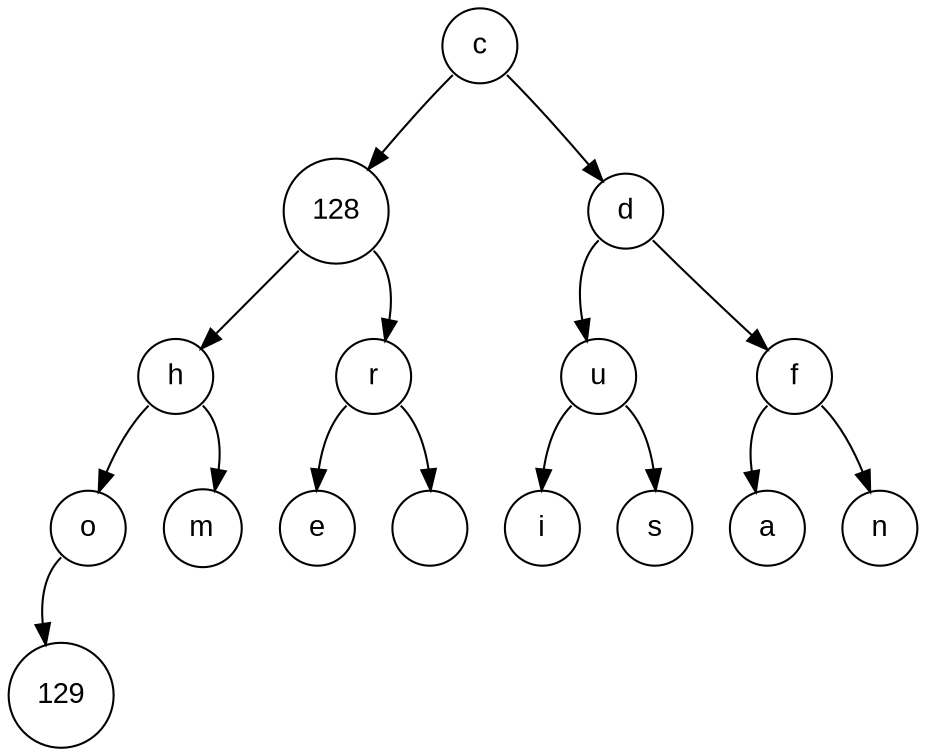 digraph POT_test {
node [fontname="Arial", shape="circle", width=0.5];
99 [label = "c"]
99:sw -> 128
99:se -> 100
128 [label = "128"]
128:sw -> 104
128:se -> 114
104 [label = "h"]
104:sw -> 111
104:se -> 109
111 [label = "o"]
111:sw -> 129
129 [label = "129"]
109 [label = "m"]
114 [label = "r"]
114:sw -> 101
114:se -> 32
101 [label = "e"]
32 [label = " "]
100 [label = "d"]
100:sw -> 117
100:se -> 102
117 [label = "u"]
117:sw -> 105
117:se -> 115
105 [label = "i"]
115 [label = "s"]
102 [label = "f"]
102:sw -> 97
102:se -> 110
97 [label = "a"]
110 [label = "n"]
}
